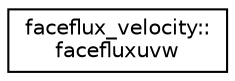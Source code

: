 digraph "Graphical Class Hierarchy"
{
 // LATEX_PDF_SIZE
  edge [fontname="Helvetica",fontsize="10",labelfontname="Helvetica",labelfontsize="10"];
  node [fontname="Helvetica",fontsize="10",shape=record];
  rankdir="LR";
  Node0 [label="faceflux_velocity::\lfacefluxuvw",height=0.2,width=0.4,color="black", fillcolor="white", style="filled",URL="$interfacefaceflux__velocity_1_1facefluxuvw.html",tooltip=" "];
}
